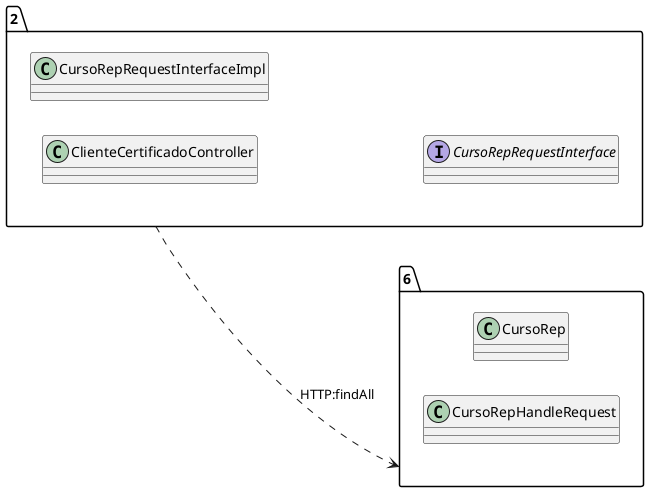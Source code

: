 @startuml 
allow_mixing
left to right direction
package "2"{
class ClienteCertificadoController
class CursoRepRequestInterfaceImpl
interface CursoRepRequestInterface

}
package "6"{
class CursoRep
class CursoRepHandleRequest

}
"2" ..> "6":HTTP:findAll
@enduml